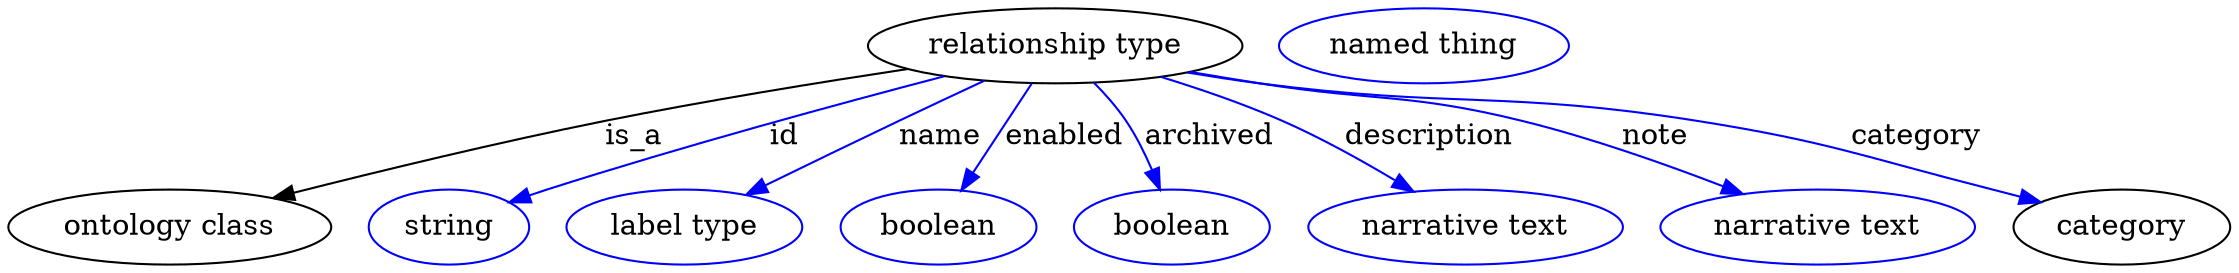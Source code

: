 digraph {
	graph [bb="0,0,1063.3,123"];
	node [label="\N"];
	"relationship type"	 [height=0.5,
		label="relationship type",
		pos="501.34,105",
		width=2.4914];
	"ontology class"	 [height=0.5,
		pos="77.343,18",
		width=2.1484];
	"relationship type" -> "ontology class"	 [label=is_a,
		lp="300.34,61.5",
		pos="e,128.64,31.633 428.94,94.234 387.13,87.678 333.61,78.711 286.34,69 236.22,58.702 179.88,44.818 138.33,34.136"];
	id	 [color=blue,
		height=0.5,
		label=string,
		pos="211.34,18",
		width=1.0652];
	"relationship type" -> id	 [color=blue,
		label=id,
		lp="372.34,61.5",
		pos="e,240.78,29.735 445.91,90.767 396.37,77.693 322.01,57.184 258.34,36 255.75,35.138 253.09,34.217 250.42,33.266",
		style=solid];
	name	 [color=blue,
		height=0.5,
		label="label type",
		pos="324.34,18",
		width=1.5707];
	"relationship type" -> name	 [color=blue,
		label=name,
		lp="446.34,61.5",
		pos="e,354.63,33.303 466.18,88.267 453.59,82.238 439.31,75.355 426.34,69 405.56,58.819 382.5,47.304 363.56,37.795",
		style=solid];
	enabled	 [color=blue,
		height=0.5,
		label=boolean,
		pos="445.34,18",
		width=1.2999];
	"relationship type" -> enabled	 [color=blue,
		label=enabled,
		lp="505.84,61.5",
		pos="e,456.74,35.706 489.74,86.974 481.8,74.644 471.15,58.098 462.27,44.302",
		style=solid];
	archived	 [color=blue,
		height=0.5,
		label=boolean,
		pos="557.34,18",
		width=1.2999];
	"relationship type" -> archived	 [color=blue,
		label=archived,
		lp="575.84,61.5",
		pos="e,551.25,36.246 520.33,87.373 525.62,81.831 531.09,75.463 535.34,69 540.04,61.864 544.12,53.559 547.45,45.749",
		style=solid];
	description	 [color=blue,
		height=0.5,
		label="narrative text",
		pos="697.34,18",
		width=2.0943];
	"relationship type" -> description	 [color=blue,
		label=description,
		lp="679.34,61.5",
		pos="e,671.8,35.163 553.99,90.346 572.46,84.535 593.13,77.258 611.34,69 629.05,60.969 647.73,50.202 663.14,40.63",
		style=solid];
	note	 [color=blue,
		height=0.5,
		label="narrative text",
		pos="866.34,18",
		width=2.0943];
	"relationship type" -> note	 [color=blue,
		label=note,
		lp="788.34,61.5",
		pos="e,829.01,33.75 566.65,92.642 577.55,90.683 588.76,88.733 599.34,87 654.73,77.928 669.88,82.555 724.34,69 756.86,60.908 792.33,48.169 \
819.69,37.448",
		style=solid];
	category	 [height=0.5,
		pos="1011.3,18",
		width=1.4443];
	"relationship type" -> category	 [color=blue,
		label=category,
		lp="914.34,61.5",
		pos="e,972.06,29.959 565.25,92.35 576.58,90.369 588.29,88.488 599.34,87 691.74,74.564 716.26,83.589 808.34,69 872.34,58.861 887.69,52.509 \
950.34,36 954.2,34.985 958.18,33.898 962.17,32.78",
		style=solid];
	"named thing_category"	 [color=blue,
		height=0.5,
		label="named thing",
		pos="678.34,105",
		width=1.9318];
}

